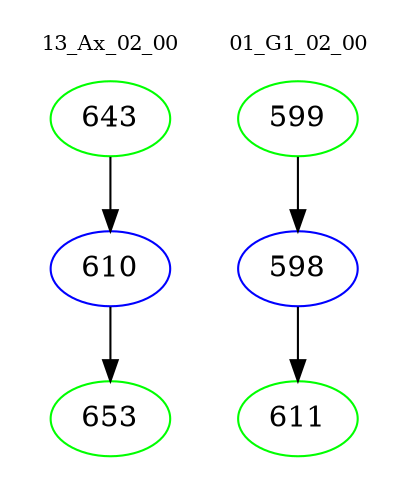digraph{
subgraph cluster_0 {
color = white
label = "13_Ax_02_00";
fontsize=10;
T0_643 [label="643", color="green"]
T0_643 -> T0_610 [color="black"]
T0_610 [label="610", color="blue"]
T0_610 -> T0_653 [color="black"]
T0_653 [label="653", color="green"]
}
subgraph cluster_1 {
color = white
label = "01_G1_02_00";
fontsize=10;
T1_599 [label="599", color="green"]
T1_599 -> T1_598 [color="black"]
T1_598 [label="598", color="blue"]
T1_598 -> T1_611 [color="black"]
T1_611 [label="611", color="green"]
}
}
